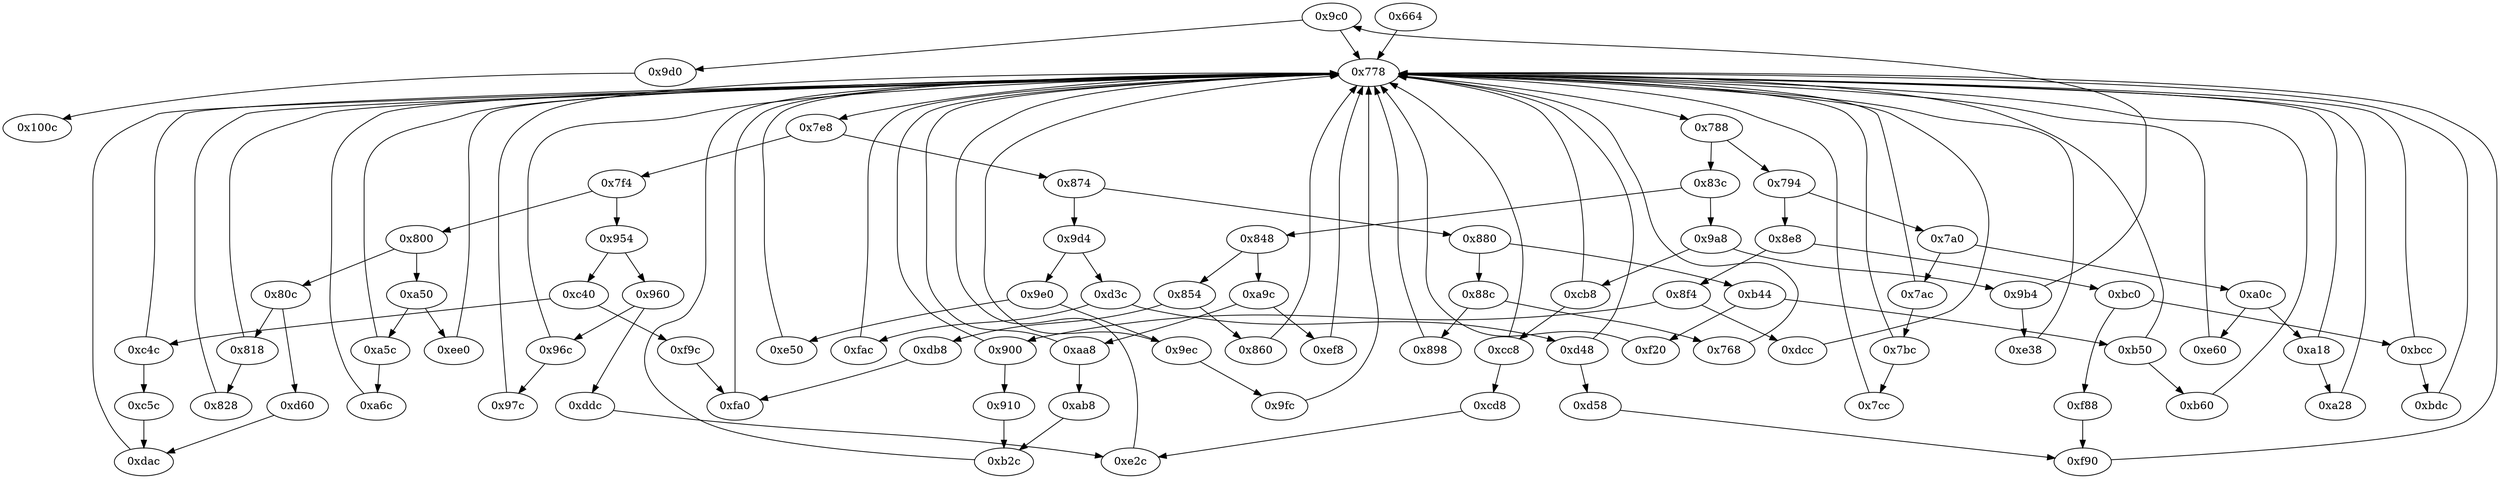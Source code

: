 strict digraph "" {
	"0x9d0"	 [opcode="[u'b']"];
	"0x100c"	 [opcode="[u'ldr', u'ldr', u'ldr', u'ldr', u'sub', u'ldr', u'sub', u'pop']"];
	"0x9d0" -> "0x100c";
	"0x788"	 [opcode="[u'ldr', u'cmp', u'b']"];
	"0x794"	 [opcode="[u'ldr', u'cmp', u'b']"];
	"0x788" -> "0x794";
	"0x83c"	 [opcode="[u'ldr', u'cmp', u'b']"];
	"0x788" -> "0x83c";
	"0x8f4"	 [opcode="[u'ldr', u'cmp', u'b']"];
	"0x900"	 [opcode="[u'ldr', u'cmp', u'mov', u'b']"];
	"0x8f4" -> "0x900";
	"0xdcc"	 [opcode="[u'ldr', u'bl', u'mov', u'b']"];
	"0x8f4" -> "0xdcc";
	"0x9d4"	 [opcode="[u'ldr', u'cmp', u'b']"];
	"0x9e0"	 [opcode="[u'ldr', u'cmp', u'b']"];
	"0x9d4" -> "0x9e0";
	"0xd3c"	 [opcode="[u'ldr', u'cmp', u'b']"];
	"0x9d4" -> "0xd3c";
	"0x898"	 [opcode="[u'ldr', u'ldr', u'ldr', u'sub', u'add', u'add', u'sub', u'add', u'asr', u'str', u'ldr', u'ldr', u'str', u'ldr', u'ldr', u'ldr', \
u'ldr', u'cmp', u'mov', u'b']"];
	"0x778"	 [opcode="[u'mov', u'ldr', u'cmp', u'b']"];
	"0x898" -> "0x778";
	"0xab8"	 [opcode="[u'ldr', u'ldr', u'mov', u'mov', u'ldr', u'ldrb', u'ldr', u'sub', u'sub', u'str', u'ldr', u'add', u'str', u'ldr', u'ldr', u'rsb', \
u'mvn', u'mul', u'eor', u'and', u'ldr', u'mov', u'mov', u'ldr', u'ldr', u'cmp', u'mov', u'teq', u'ldr']"];
	"0xb2c"	 [opcode="[u'mov', u'cmp', u'mov', u'cmp', u'mov', u'b']"];
	"0xab8" -> "0xb2c";
	"0x7a0"	 [opcode="[u'ldr', u'cmp', u'b']"];
	"0x794" -> "0x7a0";
	"0x8e8"	 [opcode="[u'ldr', u'cmp', u'b']"];
	"0x794" -> "0x8e8";
	"0xc4c"	 [opcode="[u'ldr', u'cmp', u'mov', u'b']"];
	"0xc4c" -> "0x778";
	"0xc5c"	 [opcode="[u'ldr', u'ldr', u'ldr', u'ldr', u'sub', u'sub', u'add', u'mul', u'eor', u'and', u'ldr', u'mov', u'mov', u'ldr', u'cmp', u'mov', \
u'cmp', u'mov', u'mov', u'cmp', u'mov', u'mov', u'b']"];
	"0xc4c" -> "0xc5c";
	"0x7bc"	 [opcode="[u'ldr', u'cmp', u'mov', u'b']"];
	"0x7bc" -> "0x778";
	"0x7cc"	 [opcode="[u'ldr', u'ldr', u'ldr', u'ldr', u'cmp', u'mov', u'b']"];
	"0x7bc" -> "0x7cc";
	"0x96c"	 [opcode="[u'ldr', u'cmp', u'mov', u'b']"];
	"0x96c" -> "0x778";
	"0x97c"	 [opcode="[u'ldr', u'str', u'ldr', u'str', u'ldr', u'ldr', u'ldr', u'ldr', u'cmp', u'mov', u'b']"];
	"0x96c" -> "0x97c";
	"0x7ac"	 [opcode="[u'ldr', u'cmp', u'mov', u'b']"];
	"0x7a0" -> "0x7ac";
	"0xa0c"	 [opcode="[u'ldr', u'cmp', u'b']"];
	"0x7a0" -> "0xa0c";
	"0x9b4"	 [opcode="[u'ldr', u'cmp', u'b']"];
	"0x9c0"	 [opcode="[u'ldr', u'cmp', u'mov', u'b']"];
	"0x9b4" -> "0x9c0";
	"0xe38"	 [opcode="[u'ldr', u'add', u'str', u'ldr', u'ldr', u'b']"];
	"0x9b4" -> "0xe38";
	"0xe50"	 [opcode="[u'mov', u'str', u'ldr', u'b']"];
	"0xe50" -> "0x778";
	"0x9ec"	 [opcode="[u'ldr', u'cmp', u'mov', u'b']"];
	"0x9ec" -> "0x778";
	"0x9fc"	 [opcode="[u'ldr', u'bl', u'ldr', u'b']"];
	"0x9ec" -> "0x9fc";
	"0x818"	 [opcode="[u'ldr', u'cmp', u'mov', u'b']"];
	"0x828"	 [opcode="[u'ldr', u'ldr', u'str', u'ldr', u'b']"];
	"0x818" -> "0x828";
	"0x818" -> "0x778";
	"0xa28"	 [opcode="[u'ldr', u'ldr', u'ldr', u'ldr', u'ldr', u'ldr', u'ldr', u'ldr', u'ldr', u'b']"];
	"0xa28" -> "0x778";
	"0x860"	 [opcode="[u'ldr', u'cmp', u'mov', u'ldr', u'b']"];
	"0x860" -> "0x778";
	"0xfa0"	 [opcode="[u'str', u'ldr', u'b']"];
	"0xfa0" -> "0x778";
	"0xa18"	 [opcode="[u'ldr', u'cmp', u'mov', u'b']"];
	"0xa18" -> "0xa28";
	"0xa18" -> "0x778";
	"0xa5c"	 [opcode="[u'ldr', u'cmp', u'mov', u'b']"];
	"0xa5c" -> "0x778";
	"0xa6c"	 [opcode="[u'ldr', u'str', u'str', u'ldr', u'ldr', u'ldr', u'cmp', u'ldr', u'mov', u'mov', u'str', u'b']"];
	"0xa5c" -> "0xa6c";
	"0x880"	 [opcode="[u'ldr', u'cmp', u'b']"];
	"0xb44"	 [opcode="[u'ldr', u'cmp', u'b']"];
	"0x880" -> "0xb44";
	"0x88c"	 [opcode="[u'ldr', u'cmp', u'b']"];
	"0x880" -> "0x88c";
	"0xd58"	 [opcode="[u'mov', u'b']"];
	"0xf90"	 [opcode="[u'str', u'ldr', u'b']"];
	"0xd58" -> "0xf90";
	"0xb50"	 [opcode="[u'ldr', u'cmp', u'mov', u'b']"];
	"0xb44" -> "0xb50";
	"0xf20"	 [opcode="[u'ldr', u'mov', u'ldr', u'ldr', u'sub', u'sub', u'add', u'mul', u'mov', u'eor', u'and', u'ldr', u'mov', u'ldr', u'cmp', u'mov', \
u'teq', u'ldr', u'ldr', u'mov', u'cmp', u'mov', u'mov', u'cmp', u'mov', u'b']"];
	"0xb44" -> "0xf20";
	"0x848"	 [opcode="[u'ldr', u'cmp', u'b']"];
	"0xa9c"	 [opcode="[u'ldr', u'cmp', u'b']"];
	"0x848" -> "0xa9c";
	"0x854"	 [opcode="[u'ldr', u'cmp', u'b']"];
	"0x848" -> "0x854";
	"0xef8"	 [opcode="[u'ldr', u'ldr', u'ldr', u'ldr', u'ldrb', u'str', u'mov', u'str', u'ldr', u'b']"];
	"0xef8" -> "0x778";
	"0xee0"	 [opcode="[u'ldr', u'ldr', u'ldr', u'cmp', u'mov', u'b']"];
	"0xee0" -> "0x778";
	"0x800"	 [opcode="[u'ldr', u'cmp', u'b']"];
	"0xa50"	 [opcode="[u'ldr', u'cmp', u'b']"];
	"0x800" -> "0xa50";
	"0x80c"	 [opcode="[u'ldr', u'cmp', u'b']"];
	"0x800" -> "0x80c";
	"0xf90" -> "0x778";
	"0x960"	 [opcode="[u'ldr', u'cmp', u'b']"];
	"0x960" -> "0x96c";
	"0xddc"	 [opcode="[u'ldr', u'ldr', u'ldr', u'rsb', u'mvn', u'mul', u'eor', u'and', u'ldr', u'ldr', u'mov', u'mov', u'cmp', u'mov', u'cmp', u'mov', \
u'mov', u'cmp', u'mov', u'mov']"];
	"0x960" -> "0xddc";
	"0x828" -> "0x778";
	"0x900" -> "0x778";
	"0x910"	 [opcode="[u'ldr', u'mov', u'ldr', u'sub', u'mul', u'eor', u'and', u'ldr', u'mov', u'mov', u'ldr', u'ldr', u'cmp', u'mov', u'teq', u'ldr', \
u'b']"];
	"0x900" -> "0x910";
	"0x9a8"	 [opcode="[u'ldr', u'cmp', u'b']"];
	"0x9a8" -> "0x9b4";
	"0xcb8"	 [opcode="[u'ldr', u'cmp', u'mov', u'b']"];
	"0x9a8" -> "0xcb8";
	"0xb60"	 [opcode="[u'ldr', u'ldr', u'ldr', u'ldrb', u'ldr', u'ldr', u'ldr', u'ldr', u'ldr', u'ldr', u'ldr', u'ldr', u'sub', u'sub', u'add', u'sub', \
u'str', u'ldr', u'ldr', u'ldr', u'ldr', u'ldr', u'ldr', u'b']"];
	"0xb60" -> "0x778";
	"0xa9c" -> "0xef8";
	"0xaa8"	 [opcode="[u'ldr', u'cmp', u'mov', u'b']"];
	"0xa9c" -> "0xaa8";
	"0xbc0"	 [opcode="[u'ldr', u'cmp', u'b']"];
	"0xf88"	 [opcode="[u'ldr', u'mov']"];
	"0xbc0" -> "0xf88";
	"0xbcc"	 [opcode="[u'ldr', u'cmp', u'mov', u'b']"];
	"0xbc0" -> "0xbcc";
	"0x778" -> "0x788";
	"0x7e8"	 [opcode="[u'ldr', u'cmp', u'b']"];
	"0x778" -> "0x7e8";
	"0xe2c"	 [opcode="[u'teq', u'mov', u'b']"];
	"0xddc" -> "0xe2c";
	"0xe2c" -> "0x778";
	"0x97c" -> "0x778";
	"0x83c" -> "0x848";
	"0x83c" -> "0x9a8";
	"0xaa8" -> "0xab8";
	"0xaa8" -> "0x778";
	"0xcc8"	 [opcode="[u'ldr', u'cmp', u'mov', u'b']"];
	"0xcc8" -> "0x778";
	"0xcd8"	 [opcode="[u'ldr', u'bl', u'ldr', u'ldr', u'ldr', u'ldr', u'sub', u'sub', u'add', u'mul', u'mvn', u'ldr', u'ldr', u'orr', u'mov', u'cmn', \
u'mov', u'cmp', u'mov', u'mov', u'mov', u'cmn', u'mov', u'mov', u'b']"];
	"0xcc8" -> "0xcd8";
	"0x7ac" -> "0x7bc";
	"0x7ac" -> "0x778";
	"0xdcc" -> "0x778";
	"0xb50" -> "0xb60";
	"0xb50" -> "0x778";
	"0x9e0" -> "0xe50";
	"0x9e0" -> "0x9ec";
	"0x9fc" -> "0x778";
	"0xdac"	 [opcode="[u'teq', u'mov', u'b']"];
	"0xc5c" -> "0xdac";
	"0x7cc" -> "0x778";
	"0xf20" -> "0x778";
	"0x88c" -> "0x898";
	"0x768"	 [opcode="[u'ldr', u'cmp', u'mov', u'ldr']"];
	"0x88c" -> "0x768";
	"0xf9c"	 [opcode="[u'ldr']"];
	"0xf9c" -> "0xfa0";
	"0x7f4"	 [opcode="[u'ldr', u'cmp', u'b']"];
	"0x7f4" -> "0x800";
	"0x954"	 [opcode="[u'ldr', u'cmp', u'b']"];
	"0x7f4" -> "0x954";
	"0xa6c" -> "0x778";
	"0x8e8" -> "0x8f4";
	"0x8e8" -> "0xbc0";
	"0xd60"	 [opcode="[u'ldr', u'ldr', u'ldr', u'sub', u'mul', u'mvn', u'ldr', u'orr', u'mov', u'cmn', u'mov', u'ldr', u'cmp', u'mov', u'mov', u'mov', \
u'cmn', u'mov', u'mov']"];
	"0xd60" -> "0xdac";
	"0x874"	 [opcode="[u'ldr', u'cmp', u'b']"];
	"0x874" -> "0x9d4";
	"0x874" -> "0x880";
	"0x9c0" -> "0x9d0";
	"0x9c0" -> "0x778";
	"0xe60"	 [opcode="[u'ldr', u'ldr', u'mov', u'sub', u'sub', u'add', u'str', u'ldr', u'ldr', u'ldr', u'ldr', u'ldr', u'cmp', u'mov', u'sub', u'sub', \
u'add', u'mul', u'mvn', u'mov', u'orr', u'ldr', u'cmn', u'mov', u'teq', u'ldr', u'mov', u'cmn', u'mov', u'cmp', u'mov', u'b']"];
	"0xe60" -> "0x778";
	"0xa0c" -> "0xa18";
	"0xa0c" -> "0xe60";
	"0xbdc"	 [opcode="[u'ldr', u'ldr', u'ldr', u'ldr', u'sub', u'sub', u'add', u'mul', u'eor', u'and', u'ldr', u'mov', u'mov', u'ldr', u'cmp', u'mov', \
u'cmp', u'mov', u'mov', u'cmp', u'mov', u'mov', u'teq', u'mov', u'b']"];
	"0xbdc" -> "0x778";
	"0xc40"	 [opcode="[u'ldr', u'cmp', u'b']"];
	"0xc40" -> "0xc4c";
	"0xc40" -> "0xf9c";
	"0xf88" -> "0xf90";
	"0xd48"	 [opcode="[u'ldr', u'cmp', u'mov', u'b']"];
	"0xd48" -> "0xd58";
	"0xd48" -> "0x778";
	"0xdb8"	 [opcode="[u'sub', u'str', u'ldr', u'mov', u'b']"];
	"0xdb8" -> "0xfa0";
	"0xbcc" -> "0x778";
	"0xbcc" -> "0xbdc";
	"0xcd8" -> "0xe2c";
	"0x910" -> "0xb2c";
	"0xcb8" -> "0x778";
	"0xcb8" -> "0xcc8";
	"0x664"	 [opcode="[u'push', u'add', u'sub', u'str', u'ldr', u'cmp', u'mvn', u'ldr', u'ldr', u'str', u'ldr', u'ldr', u'mov', u'str', u'ldr', u'add', \
u'sub', u'sub', u'str', u'ldr', u'add', u'sub', u'sub', u'str', u'ldr', u'ldr', u'str', u'ldr', u'str', u'ldr', u'str', u'ldr', \
u'str', u'ldr', u'str', u'ldr', u'ldr', u'ldr', u'ldr', u'str', u'ldr', u'str', u'ldr', u'ldr', u'str', u'ldr', u'str', u'ldr', \
u'str', u'ldr', u'str', u'ldr', u'add', u'str', u'ldr', u'add', u'str', u'ldr', u'add', u'str', u'str', u'str', u'str', u'str', \
u'b']"];
	"0x664" -> "0x778";
	"0xd3c" -> "0xd48";
	"0xfac"	 [opcode="[u'ldr', u'ldr', u'ldr', u'ldr', u'mov', u'sub', u'cmp', u'mul', u'mov', u'mov', u'mvn', u'ldr', u'orr', u'cmn', u'mov', u'teq', \
u'ldr', u'mov', u'cmn', u'mov', u'mov', u'cmp', u'mov', u'b']"];
	"0xd3c" -> "0xfac";
	"0xe38" -> "0x778";
	"0xa50" -> "0xa5c";
	"0xa50" -> "0xee0";
	"0x768" -> "0x778";
	"0xb2c" -> "0x778";
	"0x854" -> "0x860";
	"0x854" -> "0xdb8";
	"0x954" -> "0x960";
	"0x954" -> "0xc40";
	"0x7e8" -> "0x7f4";
	"0x7e8" -> "0x874";
	"0x80c" -> "0x818";
	"0x80c" -> "0xd60";
	"0xdac" -> "0x778";
	"0xfac" -> "0x778";
}
